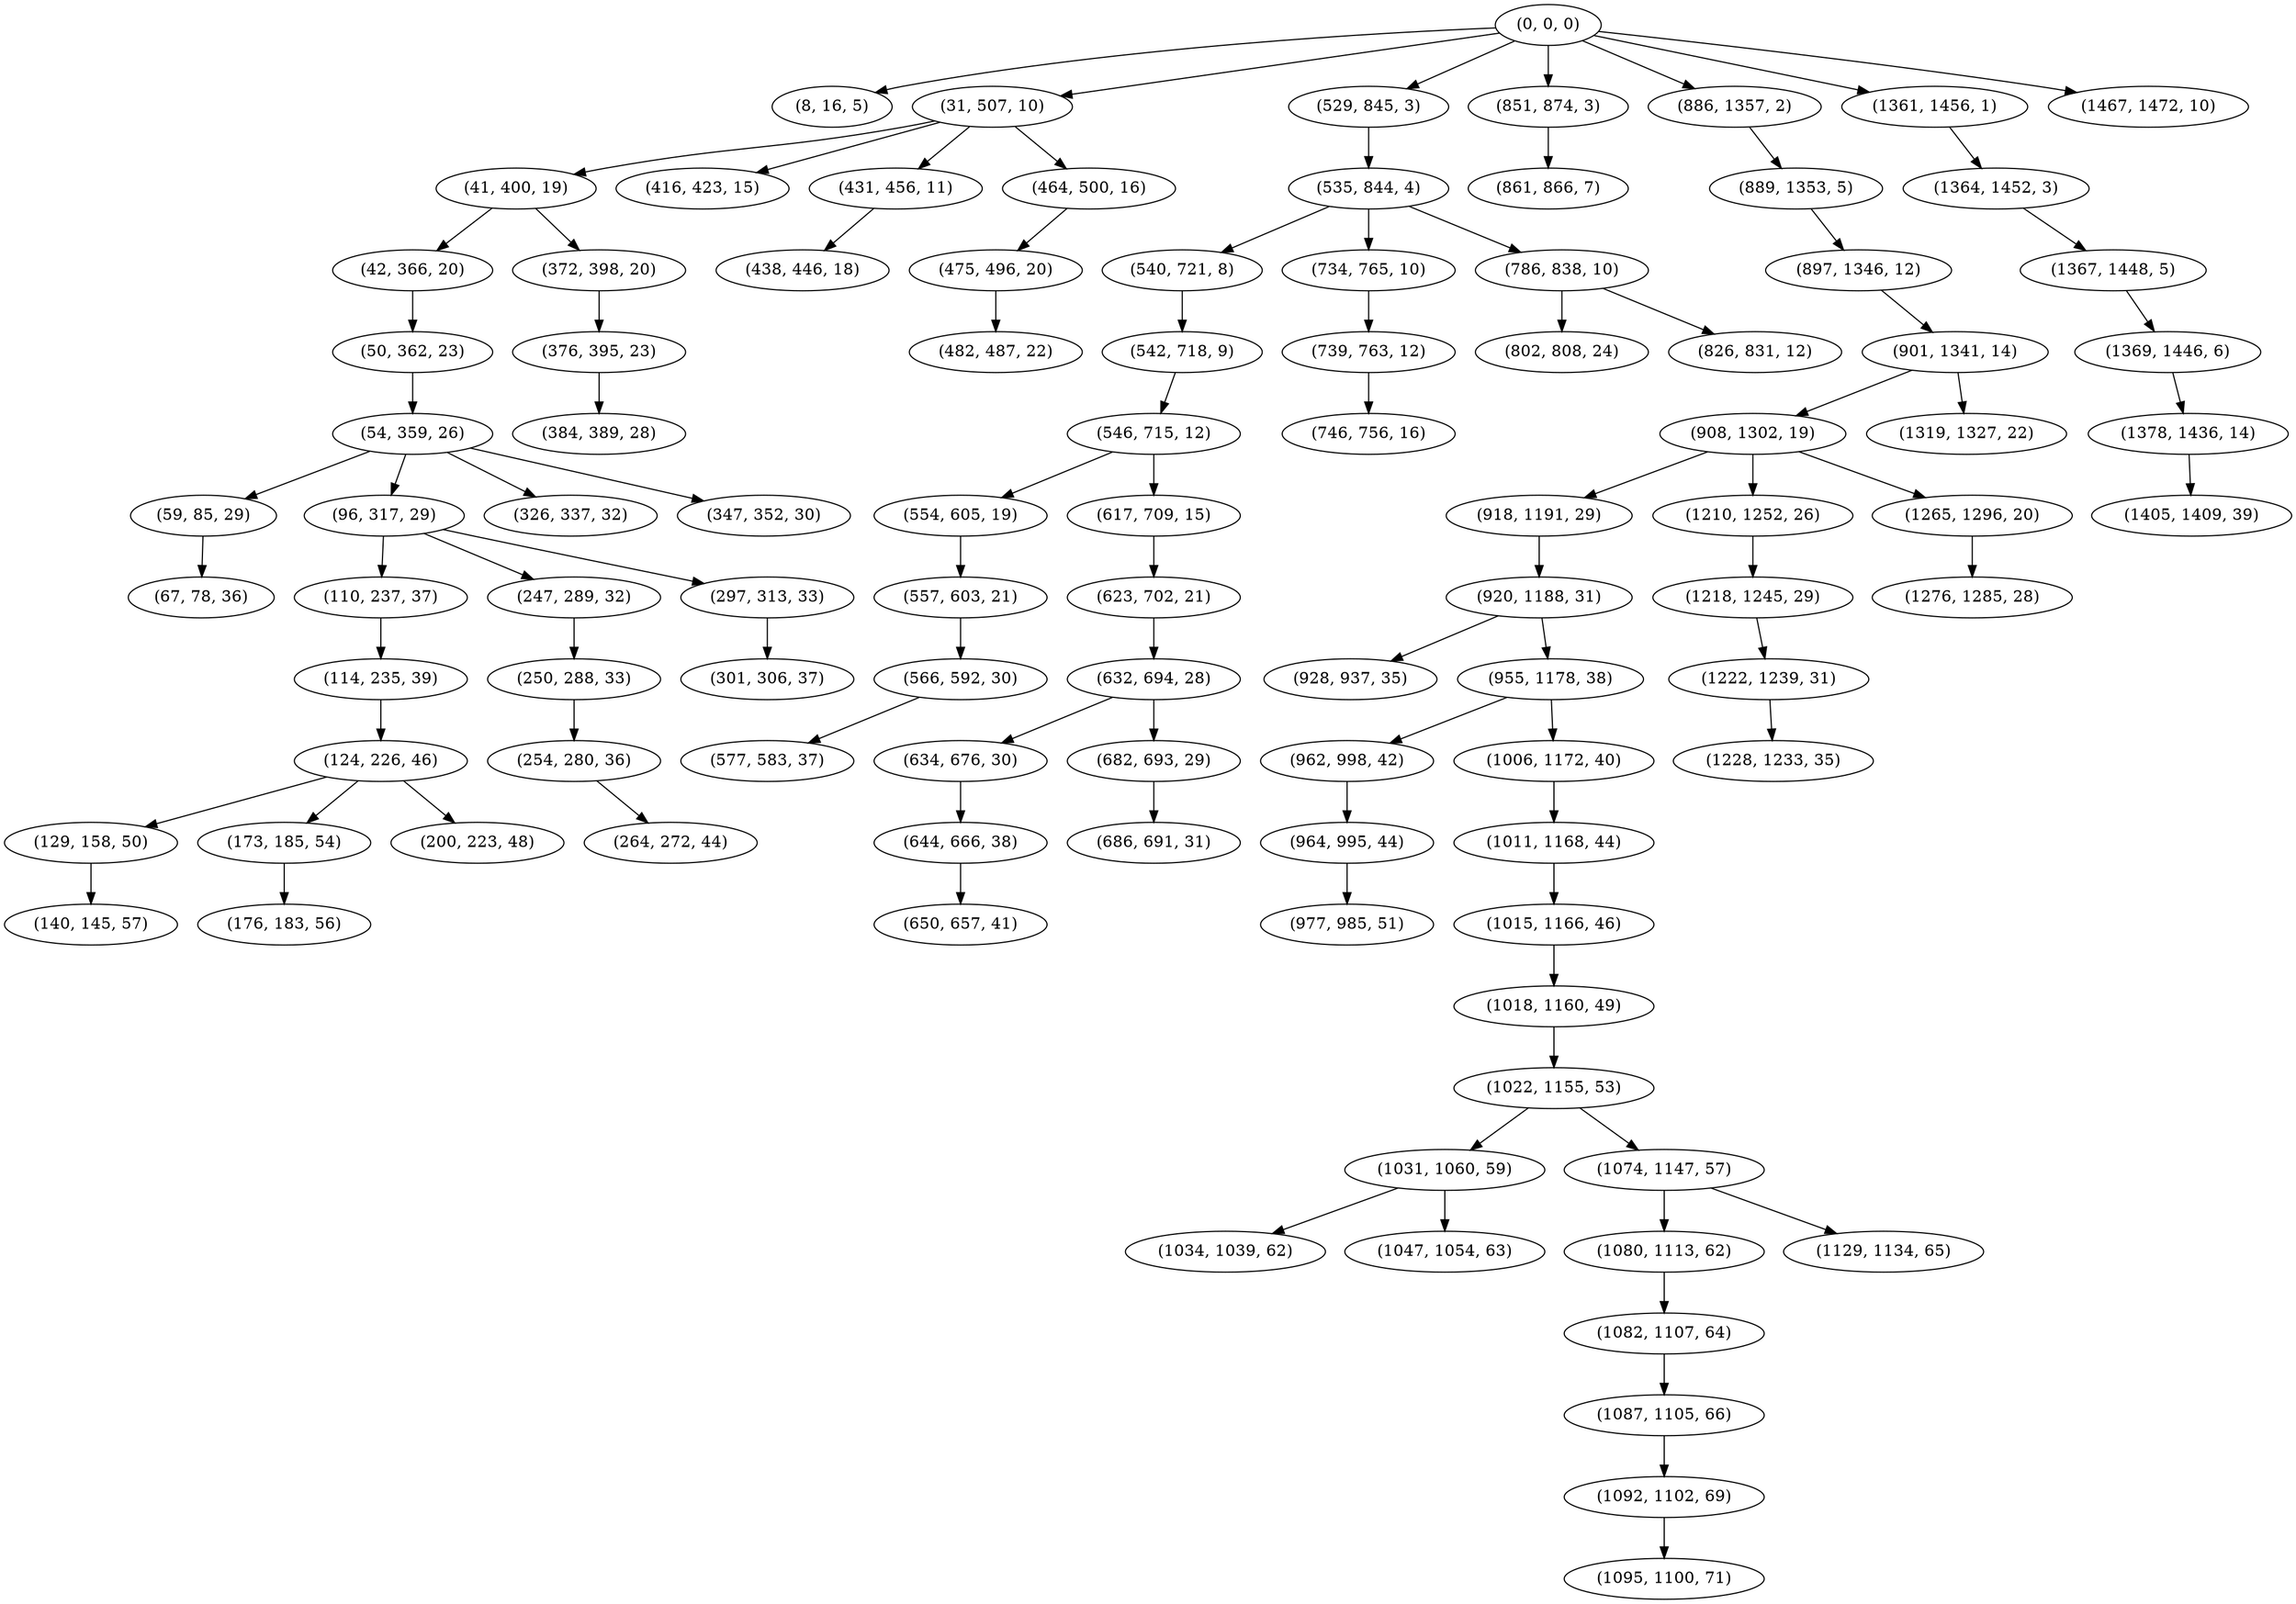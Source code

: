 digraph tree {
    "(0, 0, 0)";
    "(8, 16, 5)";
    "(31, 507, 10)";
    "(41, 400, 19)";
    "(42, 366, 20)";
    "(50, 362, 23)";
    "(54, 359, 26)";
    "(59, 85, 29)";
    "(67, 78, 36)";
    "(96, 317, 29)";
    "(110, 237, 37)";
    "(114, 235, 39)";
    "(124, 226, 46)";
    "(129, 158, 50)";
    "(140, 145, 57)";
    "(173, 185, 54)";
    "(176, 183, 56)";
    "(200, 223, 48)";
    "(247, 289, 32)";
    "(250, 288, 33)";
    "(254, 280, 36)";
    "(264, 272, 44)";
    "(297, 313, 33)";
    "(301, 306, 37)";
    "(326, 337, 32)";
    "(347, 352, 30)";
    "(372, 398, 20)";
    "(376, 395, 23)";
    "(384, 389, 28)";
    "(416, 423, 15)";
    "(431, 456, 11)";
    "(438, 446, 18)";
    "(464, 500, 16)";
    "(475, 496, 20)";
    "(482, 487, 22)";
    "(529, 845, 3)";
    "(535, 844, 4)";
    "(540, 721, 8)";
    "(542, 718, 9)";
    "(546, 715, 12)";
    "(554, 605, 19)";
    "(557, 603, 21)";
    "(566, 592, 30)";
    "(577, 583, 37)";
    "(617, 709, 15)";
    "(623, 702, 21)";
    "(632, 694, 28)";
    "(634, 676, 30)";
    "(644, 666, 38)";
    "(650, 657, 41)";
    "(682, 693, 29)";
    "(686, 691, 31)";
    "(734, 765, 10)";
    "(739, 763, 12)";
    "(746, 756, 16)";
    "(786, 838, 10)";
    "(802, 808, 24)";
    "(826, 831, 12)";
    "(851, 874, 3)";
    "(861, 866, 7)";
    "(886, 1357, 2)";
    "(889, 1353, 5)";
    "(897, 1346, 12)";
    "(901, 1341, 14)";
    "(908, 1302, 19)";
    "(918, 1191, 29)";
    "(920, 1188, 31)";
    "(928, 937, 35)";
    "(955, 1178, 38)";
    "(962, 998, 42)";
    "(964, 995, 44)";
    "(977, 985, 51)";
    "(1006, 1172, 40)";
    "(1011, 1168, 44)";
    "(1015, 1166, 46)";
    "(1018, 1160, 49)";
    "(1022, 1155, 53)";
    "(1031, 1060, 59)";
    "(1034, 1039, 62)";
    "(1047, 1054, 63)";
    "(1074, 1147, 57)";
    "(1080, 1113, 62)";
    "(1082, 1107, 64)";
    "(1087, 1105, 66)";
    "(1092, 1102, 69)";
    "(1095, 1100, 71)";
    "(1129, 1134, 65)";
    "(1210, 1252, 26)";
    "(1218, 1245, 29)";
    "(1222, 1239, 31)";
    "(1228, 1233, 35)";
    "(1265, 1296, 20)";
    "(1276, 1285, 28)";
    "(1319, 1327, 22)";
    "(1361, 1456, 1)";
    "(1364, 1452, 3)";
    "(1367, 1448, 5)";
    "(1369, 1446, 6)";
    "(1378, 1436, 14)";
    "(1405, 1409, 39)";
    "(1467, 1472, 10)";
    "(0, 0, 0)" -> "(8, 16, 5)";
    "(0, 0, 0)" -> "(31, 507, 10)";
    "(0, 0, 0)" -> "(529, 845, 3)";
    "(0, 0, 0)" -> "(851, 874, 3)";
    "(0, 0, 0)" -> "(886, 1357, 2)";
    "(0, 0, 0)" -> "(1361, 1456, 1)";
    "(0, 0, 0)" -> "(1467, 1472, 10)";
    "(31, 507, 10)" -> "(41, 400, 19)";
    "(31, 507, 10)" -> "(416, 423, 15)";
    "(31, 507, 10)" -> "(431, 456, 11)";
    "(31, 507, 10)" -> "(464, 500, 16)";
    "(41, 400, 19)" -> "(42, 366, 20)";
    "(41, 400, 19)" -> "(372, 398, 20)";
    "(42, 366, 20)" -> "(50, 362, 23)";
    "(50, 362, 23)" -> "(54, 359, 26)";
    "(54, 359, 26)" -> "(59, 85, 29)";
    "(54, 359, 26)" -> "(96, 317, 29)";
    "(54, 359, 26)" -> "(326, 337, 32)";
    "(54, 359, 26)" -> "(347, 352, 30)";
    "(59, 85, 29)" -> "(67, 78, 36)";
    "(96, 317, 29)" -> "(110, 237, 37)";
    "(96, 317, 29)" -> "(247, 289, 32)";
    "(96, 317, 29)" -> "(297, 313, 33)";
    "(110, 237, 37)" -> "(114, 235, 39)";
    "(114, 235, 39)" -> "(124, 226, 46)";
    "(124, 226, 46)" -> "(129, 158, 50)";
    "(124, 226, 46)" -> "(173, 185, 54)";
    "(124, 226, 46)" -> "(200, 223, 48)";
    "(129, 158, 50)" -> "(140, 145, 57)";
    "(173, 185, 54)" -> "(176, 183, 56)";
    "(247, 289, 32)" -> "(250, 288, 33)";
    "(250, 288, 33)" -> "(254, 280, 36)";
    "(254, 280, 36)" -> "(264, 272, 44)";
    "(297, 313, 33)" -> "(301, 306, 37)";
    "(372, 398, 20)" -> "(376, 395, 23)";
    "(376, 395, 23)" -> "(384, 389, 28)";
    "(431, 456, 11)" -> "(438, 446, 18)";
    "(464, 500, 16)" -> "(475, 496, 20)";
    "(475, 496, 20)" -> "(482, 487, 22)";
    "(529, 845, 3)" -> "(535, 844, 4)";
    "(535, 844, 4)" -> "(540, 721, 8)";
    "(535, 844, 4)" -> "(734, 765, 10)";
    "(535, 844, 4)" -> "(786, 838, 10)";
    "(540, 721, 8)" -> "(542, 718, 9)";
    "(542, 718, 9)" -> "(546, 715, 12)";
    "(546, 715, 12)" -> "(554, 605, 19)";
    "(546, 715, 12)" -> "(617, 709, 15)";
    "(554, 605, 19)" -> "(557, 603, 21)";
    "(557, 603, 21)" -> "(566, 592, 30)";
    "(566, 592, 30)" -> "(577, 583, 37)";
    "(617, 709, 15)" -> "(623, 702, 21)";
    "(623, 702, 21)" -> "(632, 694, 28)";
    "(632, 694, 28)" -> "(634, 676, 30)";
    "(632, 694, 28)" -> "(682, 693, 29)";
    "(634, 676, 30)" -> "(644, 666, 38)";
    "(644, 666, 38)" -> "(650, 657, 41)";
    "(682, 693, 29)" -> "(686, 691, 31)";
    "(734, 765, 10)" -> "(739, 763, 12)";
    "(739, 763, 12)" -> "(746, 756, 16)";
    "(786, 838, 10)" -> "(802, 808, 24)";
    "(786, 838, 10)" -> "(826, 831, 12)";
    "(851, 874, 3)" -> "(861, 866, 7)";
    "(886, 1357, 2)" -> "(889, 1353, 5)";
    "(889, 1353, 5)" -> "(897, 1346, 12)";
    "(897, 1346, 12)" -> "(901, 1341, 14)";
    "(901, 1341, 14)" -> "(908, 1302, 19)";
    "(901, 1341, 14)" -> "(1319, 1327, 22)";
    "(908, 1302, 19)" -> "(918, 1191, 29)";
    "(908, 1302, 19)" -> "(1210, 1252, 26)";
    "(908, 1302, 19)" -> "(1265, 1296, 20)";
    "(918, 1191, 29)" -> "(920, 1188, 31)";
    "(920, 1188, 31)" -> "(928, 937, 35)";
    "(920, 1188, 31)" -> "(955, 1178, 38)";
    "(955, 1178, 38)" -> "(962, 998, 42)";
    "(955, 1178, 38)" -> "(1006, 1172, 40)";
    "(962, 998, 42)" -> "(964, 995, 44)";
    "(964, 995, 44)" -> "(977, 985, 51)";
    "(1006, 1172, 40)" -> "(1011, 1168, 44)";
    "(1011, 1168, 44)" -> "(1015, 1166, 46)";
    "(1015, 1166, 46)" -> "(1018, 1160, 49)";
    "(1018, 1160, 49)" -> "(1022, 1155, 53)";
    "(1022, 1155, 53)" -> "(1031, 1060, 59)";
    "(1022, 1155, 53)" -> "(1074, 1147, 57)";
    "(1031, 1060, 59)" -> "(1034, 1039, 62)";
    "(1031, 1060, 59)" -> "(1047, 1054, 63)";
    "(1074, 1147, 57)" -> "(1080, 1113, 62)";
    "(1074, 1147, 57)" -> "(1129, 1134, 65)";
    "(1080, 1113, 62)" -> "(1082, 1107, 64)";
    "(1082, 1107, 64)" -> "(1087, 1105, 66)";
    "(1087, 1105, 66)" -> "(1092, 1102, 69)";
    "(1092, 1102, 69)" -> "(1095, 1100, 71)";
    "(1210, 1252, 26)" -> "(1218, 1245, 29)";
    "(1218, 1245, 29)" -> "(1222, 1239, 31)";
    "(1222, 1239, 31)" -> "(1228, 1233, 35)";
    "(1265, 1296, 20)" -> "(1276, 1285, 28)";
    "(1361, 1456, 1)" -> "(1364, 1452, 3)";
    "(1364, 1452, 3)" -> "(1367, 1448, 5)";
    "(1367, 1448, 5)" -> "(1369, 1446, 6)";
    "(1369, 1446, 6)" -> "(1378, 1436, 14)";
    "(1378, 1436, 14)" -> "(1405, 1409, 39)";
}
